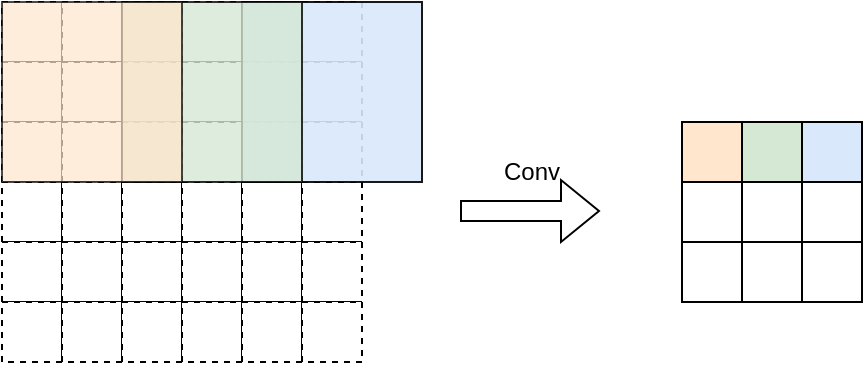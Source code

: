 <mxfile version="26.1.0">
  <diagram name="第 1 页" id="c_EK3iJ4XRFkNHlAAFzE">
    <mxGraphModel dx="789" dy="463" grid="1" gridSize="10" guides="1" tooltips="1" connect="1" arrows="1" fold="1" page="1" pageScale="1" pageWidth="827" pageHeight="1169" math="0" shadow="0">
      <root>
        <mxCell id="0" />
        <mxCell id="1" parent="0" />
        <mxCell id="ebNBVzHwmQhHR5r42p8A-3" value="" style="rounded=0;whiteSpace=wrap;html=1;container=0;dashed=1;" vertex="1" parent="1">
          <mxGeometry x="150" y="150" width="30" height="30" as="geometry" />
        </mxCell>
        <mxCell id="ebNBVzHwmQhHR5r42p8A-4" value="" style="rounded=0;whiteSpace=wrap;html=1;container=0;dashed=1;" vertex="1" parent="1">
          <mxGeometry x="180" y="150" width="30" height="30" as="geometry" />
        </mxCell>
        <mxCell id="ebNBVzHwmQhHR5r42p8A-5" value="" style="rounded=0;whiteSpace=wrap;html=1;container=0;dashed=1;" vertex="1" parent="1">
          <mxGeometry x="210" y="150" width="30" height="30" as="geometry" />
        </mxCell>
        <mxCell id="ebNBVzHwmQhHR5r42p8A-6" value="" style="rounded=0;whiteSpace=wrap;html=1;container=0;dashed=1;" vertex="1" parent="1">
          <mxGeometry x="240" y="150" width="30" height="30" as="geometry" />
        </mxCell>
        <mxCell id="ebNBVzHwmQhHR5r42p8A-7" value="" style="rounded=0;whiteSpace=wrap;html=1;container=0;dashed=1;" vertex="1" parent="1">
          <mxGeometry x="270" y="150" width="30" height="30" as="geometry" />
        </mxCell>
        <mxCell id="ebNBVzHwmQhHR5r42p8A-8" value="" style="rounded=0;whiteSpace=wrap;html=1;container=0;dashed=1;" vertex="1" parent="1">
          <mxGeometry x="300" y="150" width="30" height="30" as="geometry" />
        </mxCell>
        <mxCell id="ebNBVzHwmQhHR5r42p8A-9" value="" style="rounded=0;whiteSpace=wrap;html=1;container=0;dashed=1;" vertex="1" parent="1">
          <mxGeometry x="150" y="180" width="30" height="30" as="geometry" />
        </mxCell>
        <mxCell id="ebNBVzHwmQhHR5r42p8A-10" value="" style="rounded=0;whiteSpace=wrap;html=1;container=0;dashed=1;" vertex="1" parent="1">
          <mxGeometry x="180" y="180" width="30" height="30" as="geometry" />
        </mxCell>
        <mxCell id="ebNBVzHwmQhHR5r42p8A-11" value="" style="rounded=0;whiteSpace=wrap;html=1;container=0;dashed=1;" vertex="1" parent="1">
          <mxGeometry x="210" y="180" width="30" height="30" as="geometry" />
        </mxCell>
        <mxCell id="ebNBVzHwmQhHR5r42p8A-12" value="" style="rounded=0;whiteSpace=wrap;html=1;container=0;dashed=1;" vertex="1" parent="1">
          <mxGeometry x="240" y="180" width="30" height="30" as="geometry" />
        </mxCell>
        <mxCell id="ebNBVzHwmQhHR5r42p8A-13" value="" style="rounded=0;whiteSpace=wrap;html=1;container=0;dashed=1;" vertex="1" parent="1">
          <mxGeometry x="270" y="180" width="30" height="30" as="geometry" />
        </mxCell>
        <mxCell id="ebNBVzHwmQhHR5r42p8A-14" value="" style="rounded=0;whiteSpace=wrap;html=1;container=0;dashed=1;" vertex="1" parent="1">
          <mxGeometry x="300" y="180" width="30" height="30" as="geometry" />
        </mxCell>
        <mxCell id="ebNBVzHwmQhHR5r42p8A-15" value="" style="rounded=0;whiteSpace=wrap;html=1;container=0;dashed=1;" vertex="1" parent="1">
          <mxGeometry x="150" y="210" width="30" height="30" as="geometry" />
        </mxCell>
        <mxCell id="ebNBVzHwmQhHR5r42p8A-16" value="" style="rounded=0;whiteSpace=wrap;html=1;container=0;dashed=1;" vertex="1" parent="1">
          <mxGeometry x="180" y="210" width="30" height="30" as="geometry" />
        </mxCell>
        <mxCell id="ebNBVzHwmQhHR5r42p8A-17" value="" style="rounded=0;whiteSpace=wrap;html=1;container=0;dashed=1;" vertex="1" parent="1">
          <mxGeometry x="210" y="210" width="30" height="30" as="geometry" />
        </mxCell>
        <mxCell id="ebNBVzHwmQhHR5r42p8A-18" value="" style="rounded=0;whiteSpace=wrap;html=1;container=0;dashed=1;" vertex="1" parent="1">
          <mxGeometry x="240" y="210" width="30" height="30" as="geometry" />
        </mxCell>
        <mxCell id="ebNBVzHwmQhHR5r42p8A-19" value="" style="rounded=0;whiteSpace=wrap;html=1;container=0;dashed=1;" vertex="1" parent="1">
          <mxGeometry x="270" y="210" width="30" height="30" as="geometry" />
        </mxCell>
        <mxCell id="ebNBVzHwmQhHR5r42p8A-20" value="" style="rounded=0;whiteSpace=wrap;html=1;container=0;dashed=1;" vertex="1" parent="1">
          <mxGeometry x="300" y="210" width="30" height="30" as="geometry" />
        </mxCell>
        <mxCell id="ebNBVzHwmQhHR5r42p8A-21" value="" style="rounded=0;whiteSpace=wrap;html=1;container=0;dashed=1;" vertex="1" parent="1">
          <mxGeometry x="150" y="240" width="30" height="30" as="geometry" />
        </mxCell>
        <mxCell id="ebNBVzHwmQhHR5r42p8A-22" value="" style="rounded=0;whiteSpace=wrap;html=1;container=0;dashed=1;" vertex="1" parent="1">
          <mxGeometry x="180" y="240" width="30" height="30" as="geometry" />
        </mxCell>
        <mxCell id="ebNBVzHwmQhHR5r42p8A-23" value="" style="rounded=0;whiteSpace=wrap;html=1;container=0;dashed=1;" vertex="1" parent="1">
          <mxGeometry x="210" y="240" width="30" height="30" as="geometry" />
        </mxCell>
        <mxCell id="ebNBVzHwmQhHR5r42p8A-24" value="" style="rounded=0;whiteSpace=wrap;html=1;container=0;dashed=1;" vertex="1" parent="1">
          <mxGeometry x="240" y="240" width="30" height="30" as="geometry" />
        </mxCell>
        <mxCell id="ebNBVzHwmQhHR5r42p8A-25" value="" style="rounded=0;whiteSpace=wrap;html=1;container=0;dashed=1;" vertex="1" parent="1">
          <mxGeometry x="270" y="240" width="30" height="30" as="geometry" />
        </mxCell>
        <mxCell id="ebNBVzHwmQhHR5r42p8A-26" value="" style="rounded=0;whiteSpace=wrap;html=1;container=0;dashed=1;" vertex="1" parent="1">
          <mxGeometry x="300" y="240" width="30" height="30" as="geometry" />
        </mxCell>
        <mxCell id="ebNBVzHwmQhHR5r42p8A-27" value="" style="rounded=0;whiteSpace=wrap;html=1;container=0;dashed=1;" vertex="1" parent="1">
          <mxGeometry x="150" y="270" width="30" height="30" as="geometry" />
        </mxCell>
        <mxCell id="ebNBVzHwmQhHR5r42p8A-28" value="" style="rounded=0;whiteSpace=wrap;html=1;container=0;dashed=1;" vertex="1" parent="1">
          <mxGeometry x="180" y="270" width="30" height="30" as="geometry" />
        </mxCell>
        <mxCell id="ebNBVzHwmQhHR5r42p8A-29" value="" style="rounded=0;whiteSpace=wrap;html=1;container=0;dashed=1;" vertex="1" parent="1">
          <mxGeometry x="210" y="270" width="30" height="30" as="geometry" />
        </mxCell>
        <mxCell id="ebNBVzHwmQhHR5r42p8A-30" value="" style="rounded=0;whiteSpace=wrap;html=1;container=0;dashed=1;" vertex="1" parent="1">
          <mxGeometry x="240" y="270" width="30" height="30" as="geometry" />
        </mxCell>
        <mxCell id="ebNBVzHwmQhHR5r42p8A-31" value="" style="rounded=0;whiteSpace=wrap;html=1;container=0;dashed=1;" vertex="1" parent="1">
          <mxGeometry x="270" y="270" width="30" height="30" as="geometry" />
        </mxCell>
        <mxCell id="ebNBVzHwmQhHR5r42p8A-32" value="" style="rounded=0;whiteSpace=wrap;html=1;container=0;dashed=1;" vertex="1" parent="1">
          <mxGeometry x="300" y="270" width="30" height="30" as="geometry" />
        </mxCell>
        <mxCell id="ebNBVzHwmQhHR5r42p8A-33" value="" style="rounded=0;whiteSpace=wrap;html=1;container=0;dashed=1;" vertex="1" parent="1">
          <mxGeometry x="150" y="300" width="30" height="30" as="geometry" />
        </mxCell>
        <mxCell id="ebNBVzHwmQhHR5r42p8A-34" value="" style="rounded=0;whiteSpace=wrap;html=1;container=0;dashed=1;" vertex="1" parent="1">
          <mxGeometry x="180" y="300" width="30" height="30" as="geometry" />
        </mxCell>
        <mxCell id="ebNBVzHwmQhHR5r42p8A-35" value="" style="rounded=0;whiteSpace=wrap;html=1;container=0;dashed=1;" vertex="1" parent="1">
          <mxGeometry x="210" y="300" width="30" height="30" as="geometry" />
        </mxCell>
        <mxCell id="ebNBVzHwmQhHR5r42p8A-36" value="" style="rounded=0;whiteSpace=wrap;html=1;container=0;dashed=1;" vertex="1" parent="1">
          <mxGeometry x="240" y="300" width="30" height="30" as="geometry" />
        </mxCell>
        <mxCell id="ebNBVzHwmQhHR5r42p8A-37" value="" style="rounded=0;whiteSpace=wrap;html=1;container=0;dashed=1;" vertex="1" parent="1">
          <mxGeometry x="270" y="300" width="30" height="30" as="geometry" />
        </mxCell>
        <mxCell id="ebNBVzHwmQhHR5r42p8A-38" value="" style="rounded=0;whiteSpace=wrap;html=1;container=0;dashed=1;" vertex="1" parent="1">
          <mxGeometry x="300" y="300" width="30" height="30" as="geometry" />
        </mxCell>
        <mxCell id="ebNBVzHwmQhHR5r42p8A-43" value="" style="rounded=0;whiteSpace=wrap;html=1;opacity=90;fillColor=#dae8fc;strokeColor=light-dark(#000000, #996500);" vertex="1" parent="1">
          <mxGeometry x="270" y="150" width="90" height="90" as="geometry" />
        </mxCell>
        <mxCell id="ebNBVzHwmQhHR5r42p8A-42" value="" style="rounded=0;whiteSpace=wrap;html=1;opacity=80;fillColor=#d5e8d4;strokeColor=light-dark(#000000, #996500);" vertex="1" parent="1">
          <mxGeometry x="210" y="150" width="90" height="90" as="geometry" />
        </mxCell>
        <mxCell id="ebNBVzHwmQhHR5r42p8A-41" value="" style="rounded=0;whiteSpace=wrap;html=1;opacity=70;fillColor=#ffe6cc;strokeColor=light-dark(#000000, #996500);" vertex="1" parent="1">
          <mxGeometry x="150" y="150" width="90" height="90" as="geometry" />
        </mxCell>
        <mxCell id="ebNBVzHwmQhHR5r42p8A-44" value="" style="shape=flexArrow;endArrow=classic;html=1;rounded=0;" edge="1" parent="1">
          <mxGeometry width="50" height="50" relative="1" as="geometry">
            <mxPoint x="379" y="254.5" as="sourcePoint" />
            <mxPoint x="449" y="254.5" as="targetPoint" />
          </mxGeometry>
        </mxCell>
        <mxCell id="ebNBVzHwmQhHR5r42p8A-45" value="" style="rounded=0;whiteSpace=wrap;html=1;container=0;fillColor=#ffe6cc;strokeColor=light-dark(#000000, #996500);" vertex="1" parent="1">
          <mxGeometry x="490" y="210" width="30" height="30" as="geometry" />
        </mxCell>
        <mxCell id="ebNBVzHwmQhHR5r42p8A-46" value="" style="rounded=0;whiteSpace=wrap;html=1;container=0;fillColor=#d5e8d4;strokeColor=light-dark(#000000, #996500);" vertex="1" parent="1">
          <mxGeometry x="520" y="210" width="30" height="30" as="geometry" />
        </mxCell>
        <mxCell id="ebNBVzHwmQhHR5r42p8A-47" value="" style="rounded=0;whiteSpace=wrap;html=1;container=0;fillColor=#dae8fc;strokeColor=light-dark(#000000, #996500);" vertex="1" parent="1">
          <mxGeometry x="550" y="210" width="30" height="30" as="geometry" />
        </mxCell>
        <mxCell id="ebNBVzHwmQhHR5r42p8A-48" value="" style="rounded=0;whiteSpace=wrap;html=1;container=0;strokeColor=light-dark(#000000, #996500);" vertex="1" parent="1">
          <mxGeometry x="490" y="240" width="30" height="30" as="geometry" />
        </mxCell>
        <mxCell id="ebNBVzHwmQhHR5r42p8A-49" value="" style="rounded=0;whiteSpace=wrap;html=1;container=0;strokeColor=light-dark(#000000, #996500);" vertex="1" parent="1">
          <mxGeometry x="520" y="240" width="30" height="30" as="geometry" />
        </mxCell>
        <mxCell id="ebNBVzHwmQhHR5r42p8A-50" value="" style="rounded=0;whiteSpace=wrap;html=1;container=0;strokeColor=light-dark(#000000, #996500);" vertex="1" parent="1">
          <mxGeometry x="550" y="240" width="30" height="30" as="geometry" />
        </mxCell>
        <mxCell id="ebNBVzHwmQhHR5r42p8A-51" value="" style="rounded=0;whiteSpace=wrap;html=1;container=0;strokeColor=light-dark(#000000, #996500);" vertex="1" parent="1">
          <mxGeometry x="490" y="270" width="30" height="30" as="geometry" />
        </mxCell>
        <mxCell id="ebNBVzHwmQhHR5r42p8A-52" value="" style="rounded=0;whiteSpace=wrap;html=1;container=0;strokeColor=light-dark(#000000, #996500);" vertex="1" parent="1">
          <mxGeometry x="520" y="270" width="30" height="30" as="geometry" />
        </mxCell>
        <mxCell id="ebNBVzHwmQhHR5r42p8A-53" value="" style="rounded=0;whiteSpace=wrap;html=1;container=0;strokeColor=light-dark(#000000, #996500);" vertex="1" parent="1">
          <mxGeometry x="550" y="270" width="30" height="30" as="geometry" />
        </mxCell>
        <mxCell id="ebNBVzHwmQhHR5r42p8A-54" value="Conv" style="text;html=1;align=center;verticalAlign=middle;whiteSpace=wrap;rounded=0;" vertex="1" parent="1">
          <mxGeometry x="380" y="220" width="70" height="30" as="geometry" />
        </mxCell>
      </root>
    </mxGraphModel>
  </diagram>
</mxfile>
